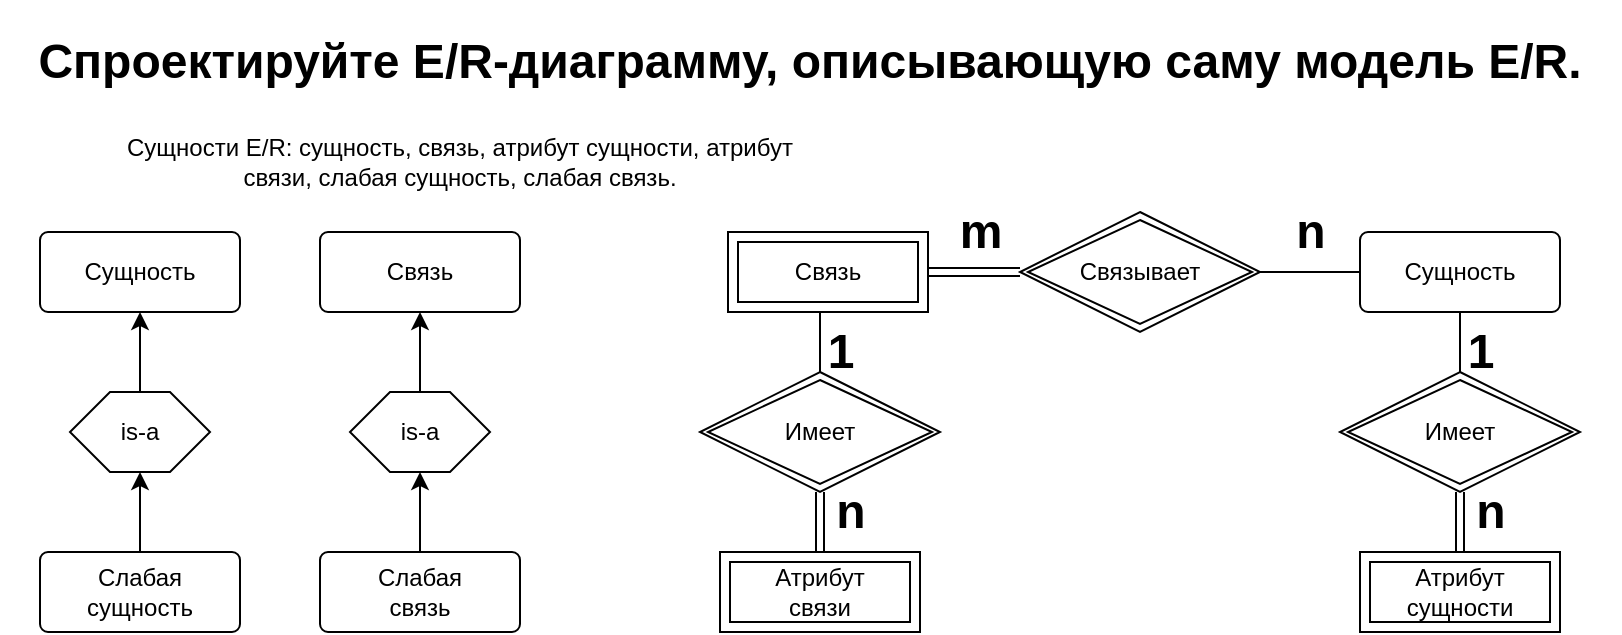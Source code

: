 <mxfile version="24.7.8">
  <diagram name="Страница — 1" id="ibYUITMm4eIlM9njPLdp">
    <mxGraphModel dx="712" dy="570" grid="1" gridSize="10" guides="1" tooltips="1" connect="1" arrows="1" fold="1" page="1" pageScale="1" pageWidth="827" pageHeight="1169" math="0" shadow="0">
      <root>
        <mxCell id="0" />
        <mxCell id="1" parent="0" />
        <mxCell id="dCR8DrWqf3qD1d5ul8ua-6" style="edgeStyle=orthogonalEdgeStyle;rounded=0;orthogonalLoop=1;jettySize=auto;html=1;exitX=0.5;exitY=0;exitDx=0;exitDy=0;entryX=0.5;entryY=1;entryDx=0;entryDy=0;" edge="1" parent="1" source="dCR8DrWqf3qD1d5ul8ua-1" target="dCR8DrWqf3qD1d5ul8ua-5">
          <mxGeometry relative="1" as="geometry" />
        </mxCell>
        <mxCell id="dCR8DrWqf3qD1d5ul8ua-1" value="Слабая сущность" style="rounded=1;arcSize=10;whiteSpace=wrap;html=1;align=center;" vertex="1" parent="1">
          <mxGeometry x="20" y="280" width="100" height="40" as="geometry" />
        </mxCell>
        <mxCell id="dCR8DrWqf3qD1d5ul8ua-2" value="Сущность" style="rounded=1;arcSize=10;whiteSpace=wrap;html=1;align=center;" vertex="1" parent="1">
          <mxGeometry x="20" y="120" width="100" height="40" as="geometry" />
        </mxCell>
        <mxCell id="dCR8DrWqf3qD1d5ul8ua-3" value="&lt;h1&gt;Спроектируйте E/R-диаграмму, описывающую саму модель E/R.&lt;/h1&gt;" style="text;html=1;align=center;verticalAlign=middle;whiteSpace=wrap;rounded=0;" vertex="1" parent="1">
          <mxGeometry y="20" width="810" height="30" as="geometry" />
        </mxCell>
        <mxCell id="dCR8DrWqf3qD1d5ul8ua-4" value="&lt;p class=&quot;MsoNormal&quot;&gt;Сущности E/R: сущность, связь, атрибут сущности, атрибут&lt;br&gt;связи, слабая сущность, слабая связь.&lt;/p&gt;" style="text;html=1;align=center;verticalAlign=middle;whiteSpace=wrap;rounded=0;" vertex="1" parent="1">
          <mxGeometry y="70" width="460" height="30" as="geometry" />
        </mxCell>
        <mxCell id="dCR8DrWqf3qD1d5ul8ua-7" style="edgeStyle=orthogonalEdgeStyle;rounded=0;orthogonalLoop=1;jettySize=auto;html=1;exitX=0.5;exitY=0;exitDx=0;exitDy=0;entryX=0.5;entryY=1;entryDx=0;entryDy=0;" edge="1" parent="1" source="dCR8DrWqf3qD1d5ul8ua-5" target="dCR8DrWqf3qD1d5ul8ua-2">
          <mxGeometry relative="1" as="geometry" />
        </mxCell>
        <mxCell id="dCR8DrWqf3qD1d5ul8ua-5" value="is-a" style="shape=hexagon;perimeter=hexagonPerimeter2;whiteSpace=wrap;html=1;fixedSize=1;" vertex="1" parent="1">
          <mxGeometry x="35" y="200" width="70" height="40" as="geometry" />
        </mxCell>
        <mxCell id="dCR8DrWqf3qD1d5ul8ua-8" value="Сущность" style="rounded=1;arcSize=10;whiteSpace=wrap;html=1;align=center;" vertex="1" parent="1">
          <mxGeometry x="680" y="120" width="100" height="40" as="geometry" />
        </mxCell>
        <mxCell id="dCR8DrWqf3qD1d5ul8ua-9" value="Имеет" style="shape=rhombus;double=1;perimeter=rhombusPerimeter;whiteSpace=wrap;html=1;align=center;" vertex="1" parent="1">
          <mxGeometry x="670" y="190" width="120" height="60" as="geometry" />
        </mxCell>
        <mxCell id="dCR8DrWqf3qD1d5ul8ua-10" value="Атрибут&lt;div&gt;сущности&lt;/div&gt;" style="shape=ext;margin=3;double=1;whiteSpace=wrap;html=1;align=center;" vertex="1" parent="1">
          <mxGeometry x="680" y="280" width="100" height="40" as="geometry" />
        </mxCell>
        <mxCell id="dCR8DrWqf3qD1d5ul8ua-19" style="edgeStyle=orthogonalEdgeStyle;rounded=0;orthogonalLoop=1;jettySize=auto;html=1;exitX=0.5;exitY=0;exitDx=0;exitDy=0;entryX=0.5;entryY=1;entryDx=0;entryDy=0;" edge="1" parent="1" source="dCR8DrWqf3qD1d5ul8ua-20" target="dCR8DrWqf3qD1d5ul8ua-23">
          <mxGeometry relative="1" as="geometry" />
        </mxCell>
        <mxCell id="dCR8DrWqf3qD1d5ul8ua-20" value="Слабая&lt;div&gt;связь&lt;/div&gt;" style="rounded=1;arcSize=10;whiteSpace=wrap;html=1;align=center;" vertex="1" parent="1">
          <mxGeometry x="160" y="280" width="100" height="40" as="geometry" />
        </mxCell>
        <mxCell id="dCR8DrWqf3qD1d5ul8ua-21" value="Связь" style="rounded=1;arcSize=10;whiteSpace=wrap;html=1;align=center;" vertex="1" parent="1">
          <mxGeometry x="160" y="120" width="100" height="40" as="geometry" />
        </mxCell>
        <mxCell id="dCR8DrWqf3qD1d5ul8ua-22" style="edgeStyle=orthogonalEdgeStyle;rounded=0;orthogonalLoop=1;jettySize=auto;html=1;exitX=0.5;exitY=0;exitDx=0;exitDy=0;entryX=0.5;entryY=1;entryDx=0;entryDy=0;" edge="1" parent="1" source="dCR8DrWqf3qD1d5ul8ua-23" target="dCR8DrWqf3qD1d5ul8ua-21">
          <mxGeometry relative="1" as="geometry" />
        </mxCell>
        <mxCell id="dCR8DrWqf3qD1d5ul8ua-23" value="is-a" style="shape=hexagon;perimeter=hexagonPerimeter2;whiteSpace=wrap;html=1;fixedSize=1;" vertex="1" parent="1">
          <mxGeometry x="175" y="200" width="70" height="40" as="geometry" />
        </mxCell>
        <mxCell id="dCR8DrWqf3qD1d5ul8ua-26" value="Связь" style="shape=ext;margin=3;double=1;whiteSpace=wrap;html=1;align=center;" vertex="1" parent="1">
          <mxGeometry x="364" y="120" width="100" height="40" as="geometry" />
        </mxCell>
        <mxCell id="dCR8DrWqf3qD1d5ul8ua-27" value="Связывает" style="shape=rhombus;double=1;perimeter=rhombusPerimeter;whiteSpace=wrap;html=1;align=center;" vertex="1" parent="1">
          <mxGeometry x="510" y="110" width="120" height="60" as="geometry" />
        </mxCell>
        <mxCell id="dCR8DrWqf3qD1d5ul8ua-28" value="" style="shape=link;html=1;rounded=0;exitX=1;exitY=0.5;exitDx=0;exitDy=0;entryX=0;entryY=0.5;entryDx=0;entryDy=0;" edge="1" parent="1" source="dCR8DrWqf3qD1d5ul8ua-26" target="dCR8DrWqf3qD1d5ul8ua-27">
          <mxGeometry width="100" relative="1" as="geometry">
            <mxPoint x="480" y="230" as="sourcePoint" />
            <mxPoint x="580" y="230" as="targetPoint" />
          </mxGeometry>
        </mxCell>
        <mxCell id="dCR8DrWqf3qD1d5ul8ua-29" value="" style="endArrow=none;html=1;rounded=0;entryX=0;entryY=0.5;entryDx=0;entryDy=0;exitX=1;exitY=0.5;exitDx=0;exitDy=0;" edge="1" parent="1" source="dCR8DrWqf3qD1d5ul8ua-27" target="dCR8DrWqf3qD1d5ul8ua-8">
          <mxGeometry width="50" height="50" relative="1" as="geometry">
            <mxPoint x="640" y="220" as="sourcePoint" />
            <mxPoint x="690" y="170" as="targetPoint" />
          </mxGeometry>
        </mxCell>
        <mxCell id="dCR8DrWqf3qD1d5ul8ua-30" value="Атрибут&lt;div&gt;связи&lt;/div&gt;" style="shape=ext;margin=3;double=1;whiteSpace=wrap;html=1;align=center;" vertex="1" parent="1">
          <mxGeometry x="360" y="280" width="100" height="40" as="geometry" />
        </mxCell>
        <mxCell id="dCR8DrWqf3qD1d5ul8ua-32" value="" style="endArrow=none;html=1;rounded=0;entryX=0.5;entryY=1;entryDx=0;entryDy=0;exitX=0.5;exitY=0;exitDx=0;exitDy=0;" edge="1" parent="1" source="dCR8DrWqf3qD1d5ul8ua-9" target="dCR8DrWqf3qD1d5ul8ua-8">
          <mxGeometry width="50" height="50" relative="1" as="geometry">
            <mxPoint x="530" y="250" as="sourcePoint" />
            <mxPoint x="580" y="200" as="targetPoint" />
          </mxGeometry>
        </mxCell>
        <mxCell id="dCR8DrWqf3qD1d5ul8ua-33" value="" style="shape=link;html=1;rounded=0;entryX=0.5;entryY=1;entryDx=0;entryDy=0;exitX=0.5;exitY=0;exitDx=0;exitDy=0;" edge="1" parent="1" source="dCR8DrWqf3qD1d5ul8ua-10" target="dCR8DrWqf3qD1d5ul8ua-9">
          <mxGeometry width="100" relative="1" as="geometry">
            <mxPoint x="500" y="220" as="sourcePoint" />
            <mxPoint x="600" y="220" as="targetPoint" />
          </mxGeometry>
        </mxCell>
        <mxCell id="dCR8DrWqf3qD1d5ul8ua-34" value="Имеет" style="shape=rhombus;double=1;perimeter=rhombusPerimeter;whiteSpace=wrap;html=1;align=center;" vertex="1" parent="1">
          <mxGeometry x="350" y="190" width="120" height="60" as="geometry" />
        </mxCell>
        <mxCell id="dCR8DrWqf3qD1d5ul8ua-36" value="" style="endArrow=none;html=1;rounded=0;entryX=0.5;entryY=1;entryDx=0;entryDy=0;exitX=0.5;exitY=0;exitDx=0;exitDy=0;" edge="1" parent="1" source="dCR8DrWqf3qD1d5ul8ua-34">
          <mxGeometry width="50" height="50" relative="1" as="geometry">
            <mxPoint x="210" y="250" as="sourcePoint" />
            <mxPoint x="410" y="160" as="targetPoint" />
          </mxGeometry>
        </mxCell>
        <mxCell id="dCR8DrWqf3qD1d5ul8ua-37" value="" style="shape=link;html=1;rounded=0;entryX=0.5;entryY=1;entryDx=0;entryDy=0;exitX=0.5;exitY=0;exitDx=0;exitDy=0;" edge="1" parent="1" target="dCR8DrWqf3qD1d5ul8ua-34">
          <mxGeometry width="100" relative="1" as="geometry">
            <mxPoint x="410" y="280" as="sourcePoint" />
            <mxPoint x="280" y="220" as="targetPoint" />
          </mxGeometry>
        </mxCell>
        <mxCell id="dCR8DrWqf3qD1d5ul8ua-38" value="n" style="text;strokeColor=none;fillColor=none;html=1;fontSize=24;fontStyle=1;verticalAlign=middle;align=center;" vertex="1" parent="1">
          <mxGeometry x="410" y="240" width="30" height="40" as="geometry" />
        </mxCell>
        <mxCell id="dCR8DrWqf3qD1d5ul8ua-39" value="1" style="text;strokeColor=none;fillColor=none;html=1;fontSize=24;fontStyle=1;verticalAlign=middle;align=center;" vertex="1" parent="1">
          <mxGeometry x="410" y="160" width="20" height="40" as="geometry" />
        </mxCell>
        <mxCell id="dCR8DrWqf3qD1d5ul8ua-40" value="n" style="text;strokeColor=none;fillColor=none;html=1;fontSize=24;fontStyle=1;verticalAlign=middle;align=center;" vertex="1" parent="1">
          <mxGeometry x="640" y="100" width="30" height="40" as="geometry" />
        </mxCell>
        <mxCell id="dCR8DrWqf3qD1d5ul8ua-41" value="m" style="text;strokeColor=none;fillColor=none;html=1;fontSize=24;fontStyle=1;verticalAlign=middle;align=center;" vertex="1" parent="1">
          <mxGeometry x="480" y="100" width="20" height="40" as="geometry" />
        </mxCell>
        <mxCell id="dCR8DrWqf3qD1d5ul8ua-42" value="1" style="text;strokeColor=none;fillColor=none;html=1;fontSize=24;fontStyle=1;verticalAlign=middle;align=center;" vertex="1" parent="1">
          <mxGeometry x="730" y="160" width="20" height="40" as="geometry" />
        </mxCell>
        <mxCell id="dCR8DrWqf3qD1d5ul8ua-43" value="n" style="text;strokeColor=none;fillColor=none;html=1;fontSize=24;fontStyle=1;verticalAlign=middle;align=center;" vertex="1" parent="1">
          <mxGeometry x="730" y="240" width="30" height="40" as="geometry" />
        </mxCell>
      </root>
    </mxGraphModel>
  </diagram>
</mxfile>
